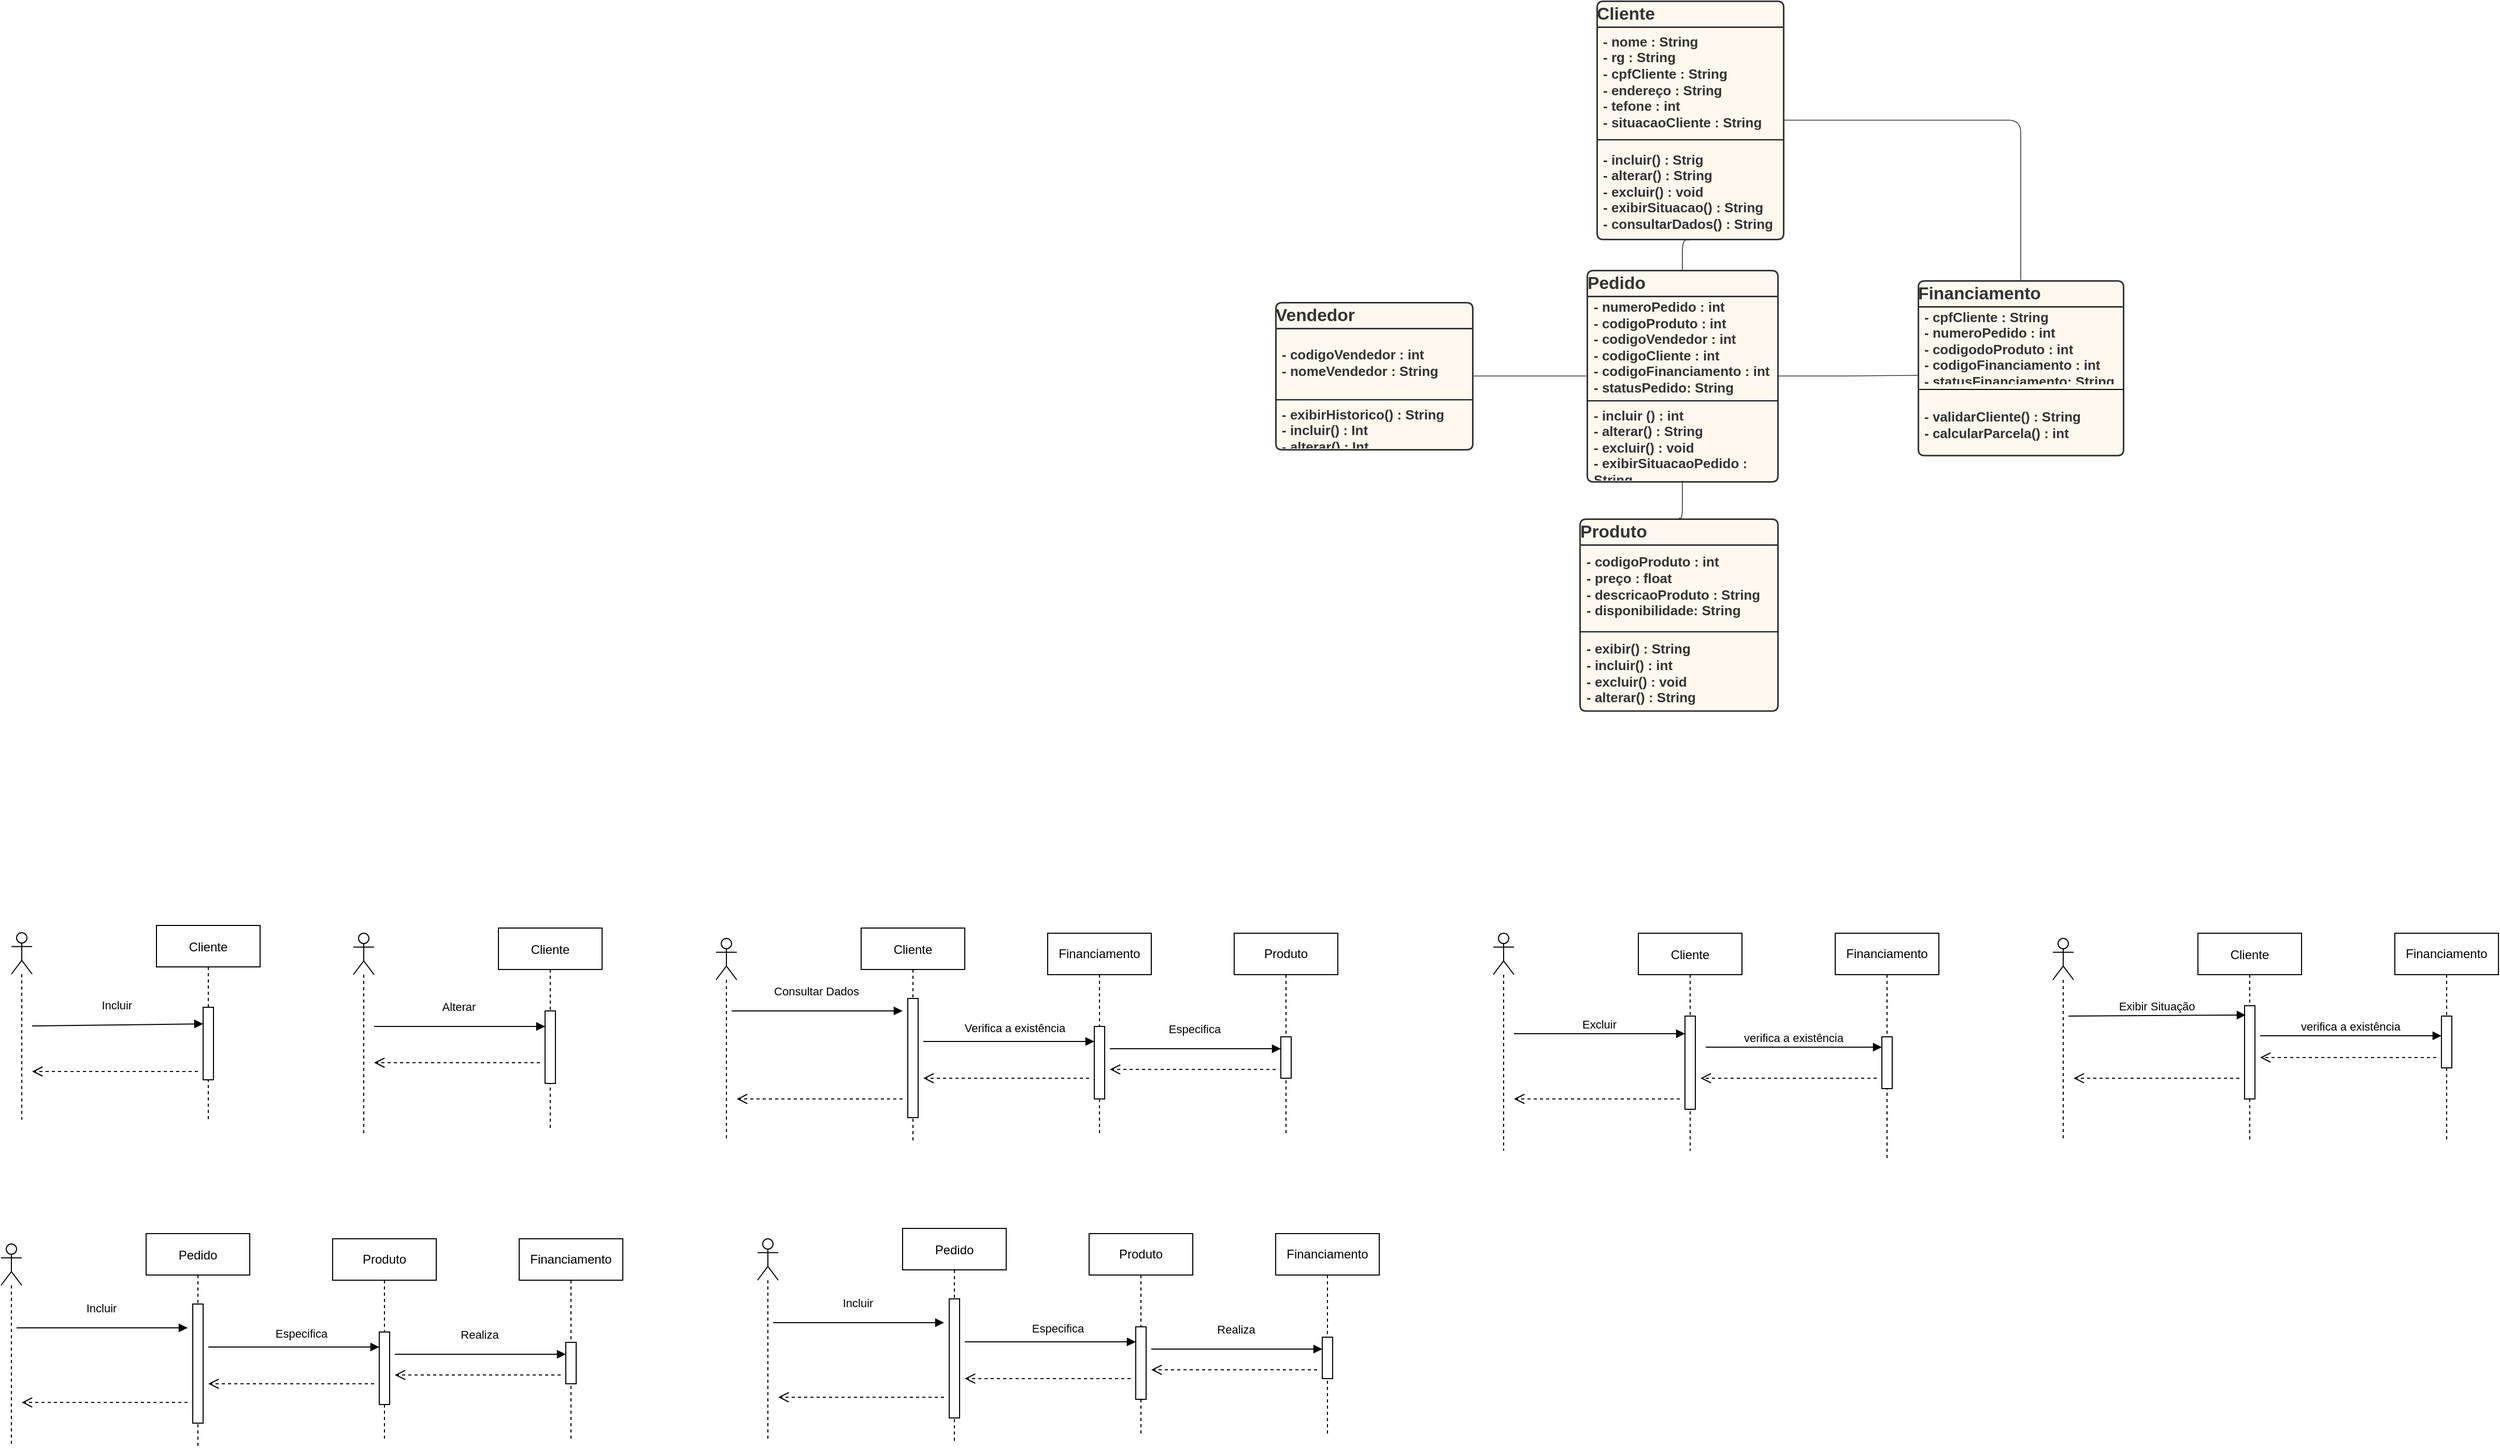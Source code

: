 <mxfile version="14.6.13" type="github">
  <diagram id="kgpKYQtTHZ0yAKxKKP6v" name="Page-1">
    <mxGraphModel dx="2568" dy="1550" grid="1" gridSize="10" guides="1" tooltips="1" connect="1" arrows="1" fold="1" page="1" pageScale="1" pageWidth="850" pageHeight="1100" math="0" shadow="0">
      <root>
        <mxCell id="0" />
        <mxCell id="1" parent="0" />
        <mxCell id="3nuBFxr9cyL0pnOWT2aG-5" value="Cliente" style="shape=umlLifeline;perimeter=lifelinePerimeter;container=1;collapsible=0;recursiveResize=0;rounded=0;shadow=0;strokeWidth=1;" parent="1" vertex="1">
          <mxGeometry x="300" y="80" width="100" height="210" as="geometry" />
        </mxCell>
        <mxCell id="3nuBFxr9cyL0pnOWT2aG-6" value="" style="points=[];perimeter=orthogonalPerimeter;rounded=0;shadow=0;strokeWidth=1;" parent="3nuBFxr9cyL0pnOWT2aG-5" vertex="1">
          <mxGeometry x="45" y="80" width="10" height="90" as="geometry" />
        </mxCell>
        <mxCell id="3nuBFxr9cyL0pnOWT2aG-7" value="" style="verticalAlign=bottom;endArrow=open;dashed=1;endSize=8;shadow=0;strokeWidth=1;" parent="1" edge="1">
          <mxGeometry relative="1" as="geometry">
            <mxPoint x="180" y="240" as="targetPoint" />
            <mxPoint x="340" y="240" as="sourcePoint" />
          </mxGeometry>
        </mxCell>
        <mxCell id="3nuBFxr9cyL0pnOWT2aG-8" value="Excluir" style="verticalAlign=bottom;endArrow=block;entryX=0;entryY=0;shadow=0;strokeWidth=1;" parent="1" edge="1">
          <mxGeometry relative="1" as="geometry">
            <mxPoint x="180" y="177" as="sourcePoint" />
            <mxPoint x="345" y="177" as="targetPoint" />
          </mxGeometry>
        </mxCell>
        <mxCell id="IlzDBT_YhNbfhRG8kvDQ-3" value="" style="shape=umlLifeline;participant=umlActor;perimeter=lifelinePerimeter;whiteSpace=wrap;html=1;container=1;collapsible=0;recursiveResize=0;verticalAlign=top;spacingTop=36;outlineConnect=0;" parent="1" vertex="1">
          <mxGeometry x="160" y="80" width="20" height="210" as="geometry" />
        </mxCell>
        <mxCell id="IlzDBT_YhNbfhRG8kvDQ-4" value="Financiamento" style="shape=umlLifeline;perimeter=lifelinePerimeter;whiteSpace=wrap;html=1;container=1;collapsible=0;recursiveResize=0;outlineConnect=0;" parent="1" vertex="1">
          <mxGeometry x="490" y="80" width="100" height="220" as="geometry" />
        </mxCell>
        <mxCell id="IlzDBT_YhNbfhRG8kvDQ-5" value="" style="points=[];perimeter=orthogonalPerimeter;rounded=0;shadow=0;strokeWidth=1;" parent="1" vertex="1">
          <mxGeometry x="535" y="180" width="10" height="50" as="geometry" />
        </mxCell>
        <mxCell id="IlzDBT_YhNbfhRG8kvDQ-6" value="verifica a existência" style="verticalAlign=bottom;endArrow=block;entryX=0;entryY=0;shadow=0;strokeWidth=1;" parent="1" edge="1">
          <mxGeometry relative="1" as="geometry">
            <mxPoint x="365" y="190.0" as="sourcePoint" />
            <mxPoint x="535" y="190.0" as="targetPoint" />
          </mxGeometry>
        </mxCell>
        <mxCell id="IlzDBT_YhNbfhRG8kvDQ-7" value="" style="verticalAlign=bottom;endArrow=open;dashed=1;endSize=8;exitX=0;exitY=0.95;shadow=0;strokeWidth=1;" parent="1" edge="1">
          <mxGeometry x="-0.059" y="-10" relative="1" as="geometry">
            <mxPoint x="360" y="220.0" as="targetPoint" />
            <mxPoint x="530" y="220.0" as="sourcePoint" />
            <mxPoint as="offset" />
          </mxGeometry>
        </mxCell>
        <mxCell id="IlzDBT_YhNbfhRG8kvDQ-8" value="Cliente" style="shape=umlLifeline;perimeter=lifelinePerimeter;container=1;collapsible=0;recursiveResize=0;rounded=0;shadow=0;strokeWidth=1;" parent="1" vertex="1">
          <mxGeometry x="840" y="80" width="100" height="200" as="geometry" />
        </mxCell>
        <mxCell id="IlzDBT_YhNbfhRG8kvDQ-9" value="" style="points=[];perimeter=orthogonalPerimeter;rounded=0;shadow=0;strokeWidth=1;" parent="IlzDBT_YhNbfhRG8kvDQ-8" vertex="1">
          <mxGeometry x="45" y="70" width="10" height="90" as="geometry" />
        </mxCell>
        <mxCell id="IlzDBT_YhNbfhRG8kvDQ-10" value="" style="verticalAlign=bottom;endArrow=open;dashed=1;endSize=8;shadow=0;strokeWidth=1;" parent="1" edge="1">
          <mxGeometry relative="1" as="geometry">
            <mxPoint x="720" y="220" as="targetPoint" />
            <mxPoint x="880" y="220" as="sourcePoint" />
          </mxGeometry>
        </mxCell>
        <mxCell id="IlzDBT_YhNbfhRG8kvDQ-11" value="Exibir Situação" style="verticalAlign=bottom;endArrow=block;shadow=0;strokeWidth=1;entryX=0.1;entryY=0.1;entryDx=0;entryDy=0;entryPerimeter=0;" parent="1" target="IlzDBT_YhNbfhRG8kvDQ-9" edge="1">
          <mxGeometry relative="1" as="geometry">
            <mxPoint x="715" y="160.0" as="sourcePoint" />
            <mxPoint x="886" y="155" as="targetPoint" />
          </mxGeometry>
        </mxCell>
        <mxCell id="IlzDBT_YhNbfhRG8kvDQ-12" value="" style="shape=umlLifeline;participant=umlActor;perimeter=lifelinePerimeter;whiteSpace=wrap;html=1;container=1;collapsible=0;recursiveResize=0;verticalAlign=top;spacingTop=36;outlineConnect=0;" parent="1" vertex="1">
          <mxGeometry x="700" y="85" width="20" height="195" as="geometry" />
        </mxCell>
        <mxCell id="IlzDBT_YhNbfhRG8kvDQ-13" value="Financiamento" style="shape=umlLifeline;perimeter=lifelinePerimeter;whiteSpace=wrap;html=1;container=1;collapsible=0;recursiveResize=0;outlineConnect=0;" parent="1" vertex="1">
          <mxGeometry x="1030" y="80" width="100" height="200" as="geometry" />
        </mxCell>
        <mxCell id="IlzDBT_YhNbfhRG8kvDQ-14" value="" style="points=[];perimeter=orthogonalPerimeter;rounded=0;shadow=0;strokeWidth=1;" parent="IlzDBT_YhNbfhRG8kvDQ-13" vertex="1">
          <mxGeometry x="45" y="80" width="10" height="50" as="geometry" />
        </mxCell>
        <mxCell id="IlzDBT_YhNbfhRG8kvDQ-15" value="verifica a existência" style="verticalAlign=bottom;endArrow=block;entryX=0;entryY=0.38;shadow=0;strokeWidth=1;entryDx=0;entryDy=0;entryPerimeter=0;" parent="1" target="IlzDBT_YhNbfhRG8kvDQ-14" edge="1">
          <mxGeometry relative="1" as="geometry">
            <mxPoint x="900" y="179" as="sourcePoint" />
            <mxPoint x="1075" y="190.0" as="targetPoint" />
          </mxGeometry>
        </mxCell>
        <mxCell id="IlzDBT_YhNbfhRG8kvDQ-16" value="" style="verticalAlign=bottom;endArrow=open;dashed=1;endSize=8;shadow=0;strokeWidth=1;" parent="1" edge="1">
          <mxGeometry x="-0.059" y="-10" relative="1" as="geometry">
            <mxPoint x="900" y="200" as="targetPoint" />
            <mxPoint x="1070" y="200" as="sourcePoint" />
            <mxPoint as="offset" />
          </mxGeometry>
        </mxCell>
        <mxCell id="IlzDBT_YhNbfhRG8kvDQ-27" value="Cliente" style="shape=umlLifeline;perimeter=lifelinePerimeter;container=1;collapsible=0;recursiveResize=0;rounded=0;shadow=0;strokeWidth=1;" parent="1" vertex="1">
          <mxGeometry x="-450" y="75" width="100" height="205" as="geometry" />
        </mxCell>
        <mxCell id="IlzDBT_YhNbfhRG8kvDQ-28" value="" style="points=[];perimeter=orthogonalPerimeter;rounded=0;shadow=0;strokeWidth=1;" parent="IlzDBT_YhNbfhRG8kvDQ-27" vertex="1">
          <mxGeometry x="45" y="68" width="10" height="115" as="geometry" />
        </mxCell>
        <mxCell id="IlzDBT_YhNbfhRG8kvDQ-30" value="Consultar Dados" style="verticalAlign=bottom;endArrow=block;shadow=0;strokeWidth=1;" parent="1" edge="1">
          <mxGeometry x="-0.005" y="10" relative="1" as="geometry">
            <mxPoint x="-575" y="155.0" as="sourcePoint" />
            <mxPoint x="-410" y="155" as="targetPoint" />
            <mxPoint as="offset" />
          </mxGeometry>
        </mxCell>
        <mxCell id="IlzDBT_YhNbfhRG8kvDQ-31" value="" style="shape=umlLifeline;participant=umlActor;perimeter=lifelinePerimeter;whiteSpace=wrap;html=1;container=1;collapsible=0;recursiveResize=0;verticalAlign=top;spacingTop=36;outlineConnect=0;" parent="1" vertex="1">
          <mxGeometry x="-590" y="85" width="20" height="195" as="geometry" />
        </mxCell>
        <mxCell id="IlzDBT_YhNbfhRG8kvDQ-40" value="Cliente" style="shape=umlLifeline;perimeter=lifelinePerimeter;container=1;collapsible=0;recursiveResize=0;rounded=0;shadow=0;strokeWidth=1;" parent="1" vertex="1">
          <mxGeometry x="-800" y="75" width="100" height="195" as="geometry" />
        </mxCell>
        <mxCell id="IlzDBT_YhNbfhRG8kvDQ-41" value="" style="points=[];perimeter=orthogonalPerimeter;rounded=0;shadow=0;strokeWidth=1;" parent="IlzDBT_YhNbfhRG8kvDQ-40" vertex="1">
          <mxGeometry x="45" y="80" width="10" height="70" as="geometry" />
        </mxCell>
        <mxCell id="IlzDBT_YhNbfhRG8kvDQ-42" value="" style="verticalAlign=bottom;endArrow=open;dashed=1;endSize=8;shadow=0;strokeWidth=1;" parent="1" edge="1">
          <mxGeometry relative="1" as="geometry">
            <mxPoint x="-920" y="205" as="targetPoint" />
            <mxPoint x="-760" y="205" as="sourcePoint" />
          </mxGeometry>
        </mxCell>
        <mxCell id="IlzDBT_YhNbfhRG8kvDQ-43" value="Alterar" style="verticalAlign=bottom;endArrow=block;shadow=0;strokeWidth=1;" parent="1" edge="1">
          <mxGeometry x="-0.005" y="10" relative="1" as="geometry">
            <mxPoint x="-920" y="170" as="sourcePoint" />
            <mxPoint x="-755" y="170" as="targetPoint" />
            <mxPoint as="offset" />
          </mxGeometry>
        </mxCell>
        <mxCell id="IlzDBT_YhNbfhRG8kvDQ-44" value="" style="shape=umlLifeline;participant=umlActor;perimeter=lifelinePerimeter;whiteSpace=wrap;html=1;container=1;collapsible=0;recursiveResize=0;verticalAlign=top;spacingTop=36;outlineConnect=0;" parent="1" vertex="1">
          <mxGeometry x="-940" y="80" width="20" height="195" as="geometry" />
        </mxCell>
        <mxCell id="IlzDBT_YhNbfhRG8kvDQ-46" value="Vendedor" style="html=1;overflow=block;blockSpacing=1;whiteSpace=wrap;swimlane;childLayout=stackLayout;horizontal=1;horizontalStack=0;resizeParent=1;resizeParentMax=0;resizeLast=0;collapsible=0;fontStyle=0;marginBottom=0;swimlaneFillColor=#ffdba9;startSize=25;whiteSpace=wrap;fontSize=16.8;fontColor=#333333;fontStyle=1;align=center;whiteSpace=wrap;align=left;spacing=0;strokeColor=#333333;strokeOpacity=100;fillOpacity=20;rounded=1;absoluteArcSize=1;arcSize=12;fillColor=#ffdba9;strokeWidth=1.5;" parent="1" vertex="1">
          <mxGeometry x="-50" y="-529" width="190" height="142" as="geometry" />
        </mxCell>
        <mxCell id="IlzDBT_YhNbfhRG8kvDQ-47" value="- codigoVendedor : int&#xa;- nomeVendedor : String" style="part=1;html=1;whiteSpace=wrap;resizeHeight=0;strokeColor=none;fillColor=none;align=left;verticalAlign=middle;spacingLeft=4;spacingRight=4;overflow=hidden;rotatable=0;points=[[0,0.5],[1,0.5]];portConstraint=eastwest;swimlaneFillColor=#ffdba9;strokeOpacity=100;fillOpacity=20;whiteSpace=wrap;fontSize=13;fontColor=#333333;fontStyle=1;" parent="IlzDBT_YhNbfhRG8kvDQ-46" vertex="1">
          <mxGeometry y="25" width="190" height="65" as="geometry" />
        </mxCell>
        <mxCell id="IlzDBT_YhNbfhRG8kvDQ-48" value="" style="line;strokeWidth=1;fillColor=none;align=left;verticalAlign=middle;spacingTop=-1;spacingLeft=3;spacingRight=3;rotatable=0;labelPosition=right;points=[];portConstraint=eastwest;" parent="IlzDBT_YhNbfhRG8kvDQ-46" vertex="1">
          <mxGeometry y="90" width="190" height="8" as="geometry" />
        </mxCell>
        <mxCell id="IlzDBT_YhNbfhRG8kvDQ-49" value="- exibirHistorico() : String&#xa;- incluir() : Int&#xa;- alterar() : Int&#xa;- excluir() :  void" style="part=1;html=1;whiteSpace=wrap;resizeHeight=0;strokeColor=none;fillColor=none;align=left;verticalAlign=middle;spacingLeft=4;spacingRight=4;overflow=hidden;rotatable=0;points=[[0,0.5],[1,0.5]];portConstraint=eastwest;swimlaneFillColor=#ffdba9;strokeOpacity=100;fillOpacity=20;whiteSpace=wrap;fontSize=13;fontColor=#333333;fontStyle=1;" parent="IlzDBT_YhNbfhRG8kvDQ-46" vertex="1">
          <mxGeometry y="98" width="190" height="44" as="geometry" />
        </mxCell>
        <mxCell id="IlzDBT_YhNbfhRG8kvDQ-50" value="Financiamento" style="html=1;overflow=block;blockSpacing=1;whiteSpace=wrap;swimlane;childLayout=stackLayout;horizontal=1;horizontalStack=0;resizeParent=1;resizeParentMax=0;resizeLast=0;collapsible=0;fontStyle=0;marginBottom=0;swimlaneFillColor=#ffdba9;startSize=25;whiteSpace=wrap;fontSize=16.8;fontColor=#333333;fontStyle=1;align=center;whiteSpace=wrap;align=left;spacing=0;strokeColor=#333333;strokeOpacity=100;fillOpacity=20;rounded=1;absoluteArcSize=1;arcSize=12;fillColor=#ffdba9;strokeWidth=1.5;" parent="1" vertex="1">
          <mxGeometry x="570" y="-550" width="198" height="168.657" as="geometry" />
        </mxCell>
        <mxCell id="IlzDBT_YhNbfhRG8kvDQ-51" value="- cpfCliente : String&#xa;- numeroPedido : int&#xa;- codigodoProduto :  int&#xa;- codigoFinanciamento : int&#xa;- statusFinanciamento: String" style="part=1;html=1;whiteSpace=wrap;resizeHeight=0;strokeColor=none;fillColor=none;align=left;verticalAlign=middle;spacingLeft=4;spacingRight=4;overflow=hidden;rotatable=0;points=[[0,0.5],[1,0.5]];portConstraint=eastwest;swimlaneFillColor=#ffdba9;strokeOpacity=100;fillOpacity=20;whiteSpace=wrap;fontSize=13;fontColor=#333333;fontStyle=1;" parent="IlzDBT_YhNbfhRG8kvDQ-50" vertex="1">
          <mxGeometry y="25" width="198" height="76" as="geometry" />
        </mxCell>
        <mxCell id="IlzDBT_YhNbfhRG8kvDQ-52" value="" style="line;strokeWidth=1;fillColor=none;align=left;verticalAlign=middle;spacingTop=-1;spacingLeft=3;spacingRight=3;rotatable=0;labelPosition=right;points=[];portConstraint=eastwest;" parent="IlzDBT_YhNbfhRG8kvDQ-50" vertex="1">
          <mxGeometry y="101" width="198" height="8" as="geometry" />
        </mxCell>
        <mxCell id="IlzDBT_YhNbfhRG8kvDQ-53" value="- validarCliente() : String&#xa;- calcularParcela() : int" style="part=1;html=1;whiteSpace=wrap;resizeHeight=0;strokeColor=none;fillColor=none;align=left;verticalAlign=middle;spacingLeft=4;spacingRight=4;overflow=hidden;rotatable=0;points=[[0,0.5],[1,0.5]];portConstraint=eastwest;swimlaneFillColor=#ffdba9;strokeOpacity=100;fillOpacity=20;whiteSpace=wrap;fontSize=13;fontColor=#333333;fontStyle=1;" parent="IlzDBT_YhNbfhRG8kvDQ-50" vertex="1">
          <mxGeometry y="109" width="198" height="59.657" as="geometry" />
        </mxCell>
        <mxCell id="IlzDBT_YhNbfhRG8kvDQ-54" value="Cliente" style="html=1;overflow=block;blockSpacing=1;whiteSpace=wrap;swimlane;childLayout=stackLayout;horizontal=1;horizontalStack=0;resizeParent=1;resizeParentMax=0;resizeLast=0;collapsible=0;fontStyle=0;marginBottom=0;swimlaneFillColor=#ffdba9;startSize=25;whiteSpace=wrap;fontSize=16.8;fontColor=#333333;fontStyle=1;align=center;whiteSpace=wrap;align=left;spacing=0;strokeColor=#333333;strokeOpacity=100;fillOpacity=20;rounded=1;absoluteArcSize=1;arcSize=12;fillColor=#ffdba9;strokeWidth=1.5;" parent="1" vertex="1">
          <mxGeometry x="260" y="-820" width="180" height="230" as="geometry" />
        </mxCell>
        <mxCell id="IlzDBT_YhNbfhRG8kvDQ-55" value="- nome : String&#xa;- rg : String&#xa;- cpfCliente : String&#xa;- endereço : String&#xa;- tefone : int&#xa;- situacaoCliente :  String" style="part=1;html=1;whiteSpace=wrap;resizeHeight=0;strokeColor=none;fillColor=none;align=left;verticalAlign=middle;spacingLeft=4;spacingRight=4;overflow=hidden;rotatable=0;points=[[0,0.5],[1,0.5]];portConstraint=eastwest;swimlaneFillColor=#ffdba9;strokeOpacity=100;fillOpacity=20;whiteSpace=wrap;fontSize=13;fontColor=#333333;fontStyle=1;" parent="IlzDBT_YhNbfhRG8kvDQ-54" vertex="1">
          <mxGeometry y="25" width="180" height="105" as="geometry" />
        </mxCell>
        <mxCell id="IlzDBT_YhNbfhRG8kvDQ-56" value="" style="line;strokeWidth=1;fillColor=none;align=left;verticalAlign=middle;spacingTop=-1;spacingLeft=3;spacingRight=3;rotatable=0;labelPosition=right;points=[];portConstraint=eastwest;" parent="IlzDBT_YhNbfhRG8kvDQ-54" vertex="1">
          <mxGeometry y="130" width="180" height="8" as="geometry" />
        </mxCell>
        <mxCell id="IlzDBT_YhNbfhRG8kvDQ-57" value="- incluir() : Strig&#xa;- alterar() : String&#xa;- excluir() : void&#xa;- exibirSituacao() : String&#xa;- consultarDados() : String" style="part=1;html=1;whiteSpace=wrap;resizeHeight=0;strokeColor=none;fillColor=none;align=left;verticalAlign=middle;spacingLeft=4;spacingRight=4;overflow=hidden;rotatable=0;points=[[0,0.5],[1,0.5]];portConstraint=eastwest;swimlaneFillColor=#ffdba9;strokeOpacity=100;fillOpacity=20;whiteSpace=wrap;fontSize=13;fontColor=#333333;fontStyle=1;" parent="IlzDBT_YhNbfhRG8kvDQ-54" vertex="1">
          <mxGeometry y="138" width="180" height="92" as="geometry" />
        </mxCell>
        <mxCell id="IlzDBT_YhNbfhRG8kvDQ-58" value="Produto" style="html=1;overflow=block;blockSpacing=1;whiteSpace=wrap;swimlane;childLayout=stackLayout;horizontal=1;horizontalStack=0;resizeParent=1;resizeParentMax=0;resizeLast=0;collapsible=0;fontStyle=0;marginBottom=0;swimlaneFillColor=#ffdba9;startSize=25;whiteSpace=wrap;fontSize=16.8;fontColor=#333333;fontStyle=1;align=center;whiteSpace=wrap;align=left;spacing=0;strokeColor=#333333;strokeOpacity=100;fillOpacity=20;rounded=1;absoluteArcSize=1;arcSize=12;fillColor=#ffdba9;strokeWidth=1.5;" parent="1" vertex="1">
          <mxGeometry x="243.5" y="-320" width="191" height="185.25" as="geometry" />
        </mxCell>
        <mxCell id="IlzDBT_YhNbfhRG8kvDQ-59" value="- codigoProduto :  int&#xa;- preço :  float&#xa;- descricaoProduto : String&#xa;- disponibilidade: String" style="part=1;html=1;whiteSpace=wrap;resizeHeight=0;strokeColor=none;fillColor=none;align=left;verticalAlign=middle;spacingLeft=4;spacingRight=4;overflow=hidden;rotatable=0;points=[[0,0.5],[1,0.5]];portConstraint=eastwest;swimlaneFillColor=#ffdba9;strokeOpacity=100;fillOpacity=20;whiteSpace=wrap;fontSize=13;fontColor=#333333;fontStyle=1;" parent="IlzDBT_YhNbfhRG8kvDQ-58" vertex="1">
          <mxGeometry y="25" width="191" height="80" as="geometry" />
        </mxCell>
        <mxCell id="IlzDBT_YhNbfhRG8kvDQ-60" value="" style="line;strokeWidth=1;fillColor=none;align=left;verticalAlign=middle;spacingTop=-1;spacingLeft=3;spacingRight=3;rotatable=0;labelPosition=right;points=[];portConstraint=eastwest;" parent="IlzDBT_YhNbfhRG8kvDQ-58" vertex="1">
          <mxGeometry y="105" width="191" height="8" as="geometry" />
        </mxCell>
        <mxCell id="IlzDBT_YhNbfhRG8kvDQ-61" value="- exibir() :  String&#xa;- incluir() : int&#xa;- excluir() : void&#xa;- alterar() : String" style="part=1;html=1;whiteSpace=wrap;resizeHeight=0;strokeColor=none;fillColor=none;align=left;verticalAlign=middle;spacingLeft=4;spacingRight=4;overflow=hidden;rotatable=0;points=[[0,0.5],[1,0.5]];portConstraint=eastwest;swimlaneFillColor=#ffdba9;strokeOpacity=100;fillOpacity=20;whiteSpace=wrap;fontSize=13;fontColor=#333333;fontStyle=1;" parent="IlzDBT_YhNbfhRG8kvDQ-58" vertex="1">
          <mxGeometry y="113" width="191" height="72.25" as="geometry" />
        </mxCell>
        <UserObject label="" lucidchartObjectId="Kd.h5yDTrZx3" id="IlzDBT_YhNbfhRG8kvDQ-62">
          <mxCell style="html=1;jettySize=18;whiteSpace=wrap;fontSize=13;strokeColor=#333333;strokeOpacity=100;strokeWidth=0.8;rounded=1;arcSize=24;edgeStyle=orthogonalEdgeStyle;startArrow=none;;endArrow=none;;exitX=1.004;exitY=0.5;exitPerimeter=0;entryX=-0.004;entryY=0.5;entryPerimeter=0;" parent="1" source="IlzDBT_YhNbfhRG8kvDQ-46" target="IlzDBT_YhNbfhRG8kvDQ-66" edge="1">
            <mxGeometry width="100" height="100" relative="1" as="geometry">
              <Array as="points" />
            </mxGeometry>
          </mxCell>
        </UserObject>
        <UserObject label="" lucidchartObjectId="ig.h.K.F-uv3" id="IlzDBT_YhNbfhRG8kvDQ-63">
          <mxCell style="html=1;jettySize=18;whiteSpace=wrap;fontSize=13;strokeColor=#333333;strokeOpacity=100;strokeWidth=0.8;rounded=1;arcSize=24;edgeStyle=orthogonalEdgeStyle;startArrow=none;;endArrow=none;;exitX=1.004;exitY=0.5;exitPerimeter=0;entryX=-0.003;entryY=0.542;entryPerimeter=0;" parent="1" source="IlzDBT_YhNbfhRG8kvDQ-66" target="IlzDBT_YhNbfhRG8kvDQ-50" edge="1">
            <mxGeometry width="100" height="100" relative="1" as="geometry">
              <Array as="points" />
            </mxGeometry>
          </mxCell>
        </UserObject>
        <UserObject label="" lucidchartObjectId="ug.h24fv4jcq" id="IlzDBT_YhNbfhRG8kvDQ-64">
          <mxCell style="html=1;jettySize=18;whiteSpace=wrap;fontSize=13;strokeColor=#333333;strokeOpacity=100;strokeWidth=0.8;rounded=1;arcSize=24;edgeStyle=orthogonalEdgeStyle;startArrow=none;;endArrow=none;;exitX=1.003;exitY=0.5;exitPerimeter=0;entryX=0.5;entryY=-0.004;entryPerimeter=0;" parent="1" source="IlzDBT_YhNbfhRG8kvDQ-54" target="IlzDBT_YhNbfhRG8kvDQ-50" edge="1">
            <mxGeometry width="100" height="100" relative="1" as="geometry">
              <Array as="points" />
            </mxGeometry>
          </mxCell>
        </UserObject>
        <UserObject label="" lucidchartObjectId="Vg.hbdh7Q2y." id="IlzDBT_YhNbfhRG8kvDQ-65">
          <mxCell style="html=1;jettySize=18;whiteSpace=wrap;fontSize=13;strokeColor=#333333;strokeOpacity=100;strokeWidth=0.8;rounded=1;arcSize=24;edgeStyle=orthogonalEdgeStyle;startArrow=none;;endArrow=none;;exitX=0.5;exitY=-0.004;exitPerimeter=0;entryX=0.5;entryY=1.003;entryPerimeter=0;" parent="1" source="IlzDBT_YhNbfhRG8kvDQ-58" target="IlzDBT_YhNbfhRG8kvDQ-66" edge="1">
            <mxGeometry width="100" height="100" relative="1" as="geometry">
              <Array as="points" />
            </mxGeometry>
          </mxCell>
        </UserObject>
        <mxCell id="IlzDBT_YhNbfhRG8kvDQ-66" value="Pedido" style="html=1;overflow=block;blockSpacing=1;whiteSpace=wrap;swimlane;childLayout=stackLayout;horizontal=1;horizontalStack=0;resizeParent=1;resizeParentMax=0;resizeLast=0;collapsible=0;fontStyle=0;marginBottom=0;swimlaneFillColor=#ffdba9;startSize=25;whiteSpace=wrap;fontSize=16.8;fontColor=#333333;fontStyle=1;align=center;whiteSpace=wrap;align=left;spacing=0;strokeColor=#333333;strokeOpacity=100;fillOpacity=20;rounded=1;absoluteArcSize=1;arcSize=12;fillColor=#ffdba9;strokeWidth=1.5;" parent="1" vertex="1">
          <mxGeometry x="250.5" y="-560" width="184" height="204" as="geometry" />
        </mxCell>
        <mxCell id="IlzDBT_YhNbfhRG8kvDQ-67" value="-  numeroPedido : int&#xa;- codigoProduto : int&#xa;- codigoVendedor : int&#xa;- codigoCliente : int&#xa;- codigoFinanciamento : int&#xa;- statusPedido: String" style="part=1;html=1;whiteSpace=wrap;resizeHeight=0;strokeColor=none;fillColor=none;align=left;verticalAlign=middle;spacingLeft=4;spacingRight=4;overflow=hidden;rotatable=0;points=[[0,0.5],[1,0.5]];portConstraint=eastwest;swimlaneFillColor=#ffdba9;strokeOpacity=100;fillOpacity=20;whiteSpace=wrap;fontSize=13;fontColor=#333333;fontStyle=1;" parent="IlzDBT_YhNbfhRG8kvDQ-66" vertex="1">
          <mxGeometry y="25" width="184" height="97" as="geometry" />
        </mxCell>
        <mxCell id="IlzDBT_YhNbfhRG8kvDQ-68" value="" style="line;strokeWidth=1;fillColor=none;align=left;verticalAlign=middle;spacingTop=-1;spacingLeft=3;spacingRight=3;rotatable=0;labelPosition=right;points=[];portConstraint=eastwest;" parent="IlzDBT_YhNbfhRG8kvDQ-66" vertex="1">
          <mxGeometry y="122" width="184" height="8" as="geometry" />
        </mxCell>
        <mxCell id="IlzDBT_YhNbfhRG8kvDQ-69" value="- incluir () : int&#xa;- alterar() :  String&#xa;- excluir() :  void&#xa;- exibirSituacaoPedido :  String" style="part=1;html=1;whiteSpace=wrap;resizeHeight=0;strokeColor=none;fillColor=none;align=left;verticalAlign=middle;spacingLeft=4;spacingRight=4;overflow=hidden;rotatable=0;points=[[0,0.5],[1,0.5]];portConstraint=eastwest;swimlaneFillColor=#ffdba9;strokeOpacity=100;fillOpacity=20;whiteSpace=wrap;fontSize=13;fontColor=#333333;fontStyle=1;" parent="IlzDBT_YhNbfhRG8kvDQ-66" vertex="1">
          <mxGeometry y="130" width="184" height="74" as="geometry" />
        </mxCell>
        <UserObject label="" lucidchartObjectId="pIli5hG8k33Q" id="IlzDBT_YhNbfhRG8kvDQ-70">
          <mxCell style="html=1;jettySize=18;whiteSpace=wrap;fontSize=13;strokeColor=#333333;strokeOpacity=100;strokeWidth=0.8;rounded=1;arcSize=24;edgeStyle=orthogonalEdgeStyle;startArrow=none;;endArrow=none;;exitX=0.5;exitY=1.003;exitPerimeter=0;entryX=0.5;entryY=-0.003;entryPerimeter=0;" parent="1" source="IlzDBT_YhNbfhRG8kvDQ-54" target="IlzDBT_YhNbfhRG8kvDQ-66" edge="1">
            <mxGeometry width="100" height="100" relative="1" as="geometry">
              <Array as="points" />
            </mxGeometry>
          </mxCell>
        </UserObject>
        <mxCell id="IlzDBT_YhNbfhRG8kvDQ-71" value="Financiamento" style="shape=umlLifeline;perimeter=lifelinePerimeter;whiteSpace=wrap;html=1;container=1;collapsible=0;recursiveResize=0;outlineConnect=0;" parent="1" vertex="1">
          <mxGeometry x="-270" y="80" width="100" height="195" as="geometry" />
        </mxCell>
        <mxCell id="IlzDBT_YhNbfhRG8kvDQ-73" value="" style="points=[];perimeter=orthogonalPerimeter;rounded=0;shadow=0;strokeWidth=1;" parent="IlzDBT_YhNbfhRG8kvDQ-71" vertex="1">
          <mxGeometry x="45" y="90" width="10" height="70" as="geometry" />
        </mxCell>
        <mxCell id="IlzDBT_YhNbfhRG8kvDQ-72" value="Produto" style="shape=umlLifeline;perimeter=lifelinePerimeter;whiteSpace=wrap;html=1;container=1;collapsible=0;recursiveResize=0;outlineConnect=0;" parent="1" vertex="1">
          <mxGeometry x="-90" y="80" width="100" height="195" as="geometry" />
        </mxCell>
        <mxCell id="IlzDBT_YhNbfhRG8kvDQ-74" value="" style="points=[];perimeter=orthogonalPerimeter;rounded=0;shadow=0;strokeWidth=1;" parent="IlzDBT_YhNbfhRG8kvDQ-72" vertex="1">
          <mxGeometry x="45" y="100" width="10" height="40" as="geometry" />
        </mxCell>
        <mxCell id="IlzDBT_YhNbfhRG8kvDQ-75" value="Verifica a existência " style="verticalAlign=bottom;endArrow=block;shadow=0;strokeWidth=1;" parent="1" edge="1">
          <mxGeometry x="0.091" y="5" relative="1" as="geometry">
            <mxPoint x="-390" y="184.5" as="sourcePoint" />
            <mxPoint x="-225" y="184.5" as="targetPoint" />
            <mxPoint y="1" as="offset" />
          </mxGeometry>
        </mxCell>
        <mxCell id="IlzDBT_YhNbfhRG8kvDQ-76" value="Especifica" style="verticalAlign=bottom;endArrow=block;shadow=0;strokeWidth=1;" parent="1" edge="1">
          <mxGeometry x="-0.005" y="10" relative="1" as="geometry">
            <mxPoint x="-210" y="191.5" as="sourcePoint" />
            <mxPoint x="-45" y="191.5" as="targetPoint" />
            <mxPoint as="offset" />
          </mxGeometry>
        </mxCell>
        <mxCell id="IlzDBT_YhNbfhRG8kvDQ-77" value="" style="verticalAlign=bottom;endArrow=open;dashed=1;endSize=8;shadow=0;strokeWidth=1;" parent="1" edge="1">
          <mxGeometry relative="1" as="geometry">
            <mxPoint x="-210" y="211.5" as="targetPoint" />
            <mxPoint x="-50" y="211.5" as="sourcePoint" />
          </mxGeometry>
        </mxCell>
        <mxCell id="IlzDBT_YhNbfhRG8kvDQ-78" value="" style="verticalAlign=bottom;endArrow=open;dashed=1;endSize=8;shadow=0;strokeWidth=1;" parent="1" edge="1">
          <mxGeometry relative="1" as="geometry">
            <mxPoint x="-390" y="220" as="targetPoint" />
            <mxPoint x="-230" y="220" as="sourcePoint" />
          </mxGeometry>
        </mxCell>
        <mxCell id="IlzDBT_YhNbfhRG8kvDQ-79" value="" style="verticalAlign=bottom;endArrow=open;dashed=1;endSize=8;shadow=0;strokeWidth=1;" parent="1" edge="1">
          <mxGeometry relative="1" as="geometry">
            <mxPoint x="-570" y="240" as="targetPoint" />
            <mxPoint x="-410" y="240" as="sourcePoint" />
          </mxGeometry>
        </mxCell>
        <mxCell id="3U5ALm9_IL3lSpfn8RI8-1" value="Cliente" style="shape=umlLifeline;perimeter=lifelinePerimeter;container=1;collapsible=0;recursiveResize=0;rounded=0;shadow=0;strokeWidth=1;" vertex="1" parent="1">
          <mxGeometry x="-1130" y="72.5" width="100" height="187.5" as="geometry" />
        </mxCell>
        <mxCell id="3U5ALm9_IL3lSpfn8RI8-2" value="" style="points=[];perimeter=orthogonalPerimeter;rounded=0;shadow=0;strokeWidth=1;" vertex="1" parent="3U5ALm9_IL3lSpfn8RI8-1">
          <mxGeometry x="45" y="79" width="10" height="70" as="geometry" />
        </mxCell>
        <mxCell id="3U5ALm9_IL3lSpfn8RI8-3" value="" style="verticalAlign=bottom;endArrow=open;dashed=1;endSize=8;shadow=0;strokeWidth=1;" edge="1" parent="1">
          <mxGeometry relative="1" as="geometry">
            <mxPoint x="-1250" y="213.5" as="targetPoint" />
            <mxPoint x="-1090" y="213.5" as="sourcePoint" />
          </mxGeometry>
        </mxCell>
        <mxCell id="3U5ALm9_IL3lSpfn8RI8-4" value="Incluir" style="verticalAlign=bottom;endArrow=block;shadow=0;strokeWidth=1;" edge="1" parent="1">
          <mxGeometry x="-0.005" y="10" relative="1" as="geometry">
            <mxPoint x="-1250" y="169.5" as="sourcePoint" />
            <mxPoint x="-1085" y="167.5" as="targetPoint" />
            <mxPoint as="offset" />
          </mxGeometry>
        </mxCell>
        <mxCell id="3U5ALm9_IL3lSpfn8RI8-5" value="" style="shape=umlLifeline;participant=umlActor;perimeter=lifelinePerimeter;whiteSpace=wrap;html=1;container=1;collapsible=0;recursiveResize=0;verticalAlign=top;spacingTop=36;outlineConnect=0;" vertex="1" parent="1">
          <mxGeometry x="-1270" y="79.5" width="20" height="180.5" as="geometry" />
        </mxCell>
        <mxCell id="3U5ALm9_IL3lSpfn8RI8-6" value="Pedido" style="shape=umlLifeline;perimeter=lifelinePerimeter;container=1;collapsible=0;recursiveResize=0;rounded=0;shadow=0;strokeWidth=1;" vertex="1" parent="1">
          <mxGeometry x="-1140" y="370" width="100" height="205" as="geometry" />
        </mxCell>
        <mxCell id="3U5ALm9_IL3lSpfn8RI8-7" value="" style="points=[];perimeter=orthogonalPerimeter;rounded=0;shadow=0;strokeWidth=1;" vertex="1" parent="3U5ALm9_IL3lSpfn8RI8-6">
          <mxGeometry x="45" y="68" width="10" height="115" as="geometry" />
        </mxCell>
        <mxCell id="3U5ALm9_IL3lSpfn8RI8-8" value="Incluir" style="verticalAlign=bottom;endArrow=block;shadow=0;strokeWidth=1;" edge="1" parent="1">
          <mxGeometry x="-0.005" y="10" relative="1" as="geometry">
            <mxPoint x="-1265" y="461" as="sourcePoint" />
            <mxPoint x="-1100" y="461" as="targetPoint" />
            <mxPoint as="offset" />
          </mxGeometry>
        </mxCell>
        <mxCell id="3U5ALm9_IL3lSpfn8RI8-9" value="" style="shape=umlLifeline;participant=umlActor;perimeter=lifelinePerimeter;whiteSpace=wrap;html=1;container=1;collapsible=0;recursiveResize=0;verticalAlign=top;spacingTop=36;outlineConnect=0;" vertex="1" parent="1">
          <mxGeometry x="-1280" y="380" width="20" height="195" as="geometry" />
        </mxCell>
        <mxCell id="3U5ALm9_IL3lSpfn8RI8-10" value="Produto" style="shape=umlLifeline;perimeter=lifelinePerimeter;whiteSpace=wrap;html=1;container=1;collapsible=0;recursiveResize=0;outlineConnect=0;" vertex="1" parent="1">
          <mxGeometry x="-960" y="375" width="100" height="195" as="geometry" />
        </mxCell>
        <mxCell id="3U5ALm9_IL3lSpfn8RI8-11" value="" style="points=[];perimeter=orthogonalPerimeter;rounded=0;shadow=0;strokeWidth=1;" vertex="1" parent="3U5ALm9_IL3lSpfn8RI8-10">
          <mxGeometry x="45" y="90" width="10" height="70" as="geometry" />
        </mxCell>
        <mxCell id="3U5ALm9_IL3lSpfn8RI8-12" value="Financiamento" style="shape=umlLifeline;perimeter=lifelinePerimeter;whiteSpace=wrap;html=1;container=1;collapsible=0;recursiveResize=0;outlineConnect=0;" vertex="1" parent="1">
          <mxGeometry x="-780" y="375" width="100" height="195" as="geometry" />
        </mxCell>
        <mxCell id="3U5ALm9_IL3lSpfn8RI8-13" value="" style="points=[];perimeter=orthogonalPerimeter;rounded=0;shadow=0;strokeWidth=1;" vertex="1" parent="3U5ALm9_IL3lSpfn8RI8-12">
          <mxGeometry x="45" y="100" width="10" height="40" as="geometry" />
        </mxCell>
        <mxCell id="3U5ALm9_IL3lSpfn8RI8-14" value="Especifica" style="verticalAlign=bottom;endArrow=block;shadow=0;strokeWidth=1;" edge="1" parent="1">
          <mxGeometry x="0.091" y="5" relative="1" as="geometry">
            <mxPoint x="-1080" y="479.5" as="sourcePoint" />
            <mxPoint x="-915" y="479.5" as="targetPoint" />
            <mxPoint y="1" as="offset" />
          </mxGeometry>
        </mxCell>
        <mxCell id="3U5ALm9_IL3lSpfn8RI8-15" value="Realiza" style="verticalAlign=bottom;endArrow=block;shadow=0;strokeWidth=1;" edge="1" parent="1">
          <mxGeometry x="-0.005" y="10" relative="1" as="geometry">
            <mxPoint x="-900" y="486.5" as="sourcePoint" />
            <mxPoint x="-735" y="486.5" as="targetPoint" />
            <mxPoint as="offset" />
          </mxGeometry>
        </mxCell>
        <mxCell id="3U5ALm9_IL3lSpfn8RI8-16" value="" style="verticalAlign=bottom;endArrow=open;dashed=1;endSize=8;shadow=0;strokeWidth=1;" edge="1" parent="1">
          <mxGeometry relative="1" as="geometry">
            <mxPoint x="-900" y="506.5" as="targetPoint" />
            <mxPoint x="-740" y="506.5" as="sourcePoint" />
          </mxGeometry>
        </mxCell>
        <mxCell id="3U5ALm9_IL3lSpfn8RI8-17" value="" style="verticalAlign=bottom;endArrow=open;dashed=1;endSize=8;shadow=0;strokeWidth=1;" edge="1" parent="1">
          <mxGeometry relative="1" as="geometry">
            <mxPoint x="-1080" y="515" as="targetPoint" />
            <mxPoint x="-920" y="515" as="sourcePoint" />
          </mxGeometry>
        </mxCell>
        <mxCell id="3U5ALm9_IL3lSpfn8RI8-18" value="" style="verticalAlign=bottom;endArrow=open;dashed=1;endSize=8;shadow=0;strokeWidth=1;" edge="1" parent="1">
          <mxGeometry relative="1" as="geometry">
            <mxPoint x="-1260" y="533" as="targetPoint" />
            <mxPoint x="-1100" y="533" as="sourcePoint" />
          </mxGeometry>
        </mxCell>
        <mxCell id="3U5ALm9_IL3lSpfn8RI8-19" value="Pedido" style="shape=umlLifeline;perimeter=lifelinePerimeter;container=1;collapsible=0;recursiveResize=0;rounded=0;shadow=0;strokeWidth=1;" vertex="1" parent="1">
          <mxGeometry x="-410" y="365" width="100" height="205" as="geometry" />
        </mxCell>
        <mxCell id="3U5ALm9_IL3lSpfn8RI8-20" value="" style="points=[];perimeter=orthogonalPerimeter;rounded=0;shadow=0;strokeWidth=1;" vertex="1" parent="3U5ALm9_IL3lSpfn8RI8-19">
          <mxGeometry x="45" y="68" width="10" height="115" as="geometry" />
        </mxCell>
        <mxCell id="3U5ALm9_IL3lSpfn8RI8-21" value="Incluir" style="verticalAlign=bottom;endArrow=block;shadow=0;strokeWidth=1;" edge="1" parent="1">
          <mxGeometry x="-0.005" y="10" relative="1" as="geometry">
            <mxPoint x="-535" y="456" as="sourcePoint" />
            <mxPoint x="-370" y="456" as="targetPoint" />
            <mxPoint as="offset" />
          </mxGeometry>
        </mxCell>
        <mxCell id="3U5ALm9_IL3lSpfn8RI8-22" value="" style="shape=umlLifeline;participant=umlActor;perimeter=lifelinePerimeter;whiteSpace=wrap;html=1;container=1;collapsible=0;recursiveResize=0;verticalAlign=top;spacingTop=36;outlineConnect=0;" vertex="1" parent="1">
          <mxGeometry x="-550" y="375" width="20" height="195" as="geometry" />
        </mxCell>
        <mxCell id="3U5ALm9_IL3lSpfn8RI8-23" value="Produto" style="shape=umlLifeline;perimeter=lifelinePerimeter;whiteSpace=wrap;html=1;container=1;collapsible=0;recursiveResize=0;outlineConnect=0;" vertex="1" parent="1">
          <mxGeometry x="-230" y="370" width="100" height="195" as="geometry" />
        </mxCell>
        <mxCell id="3U5ALm9_IL3lSpfn8RI8-24" value="" style="points=[];perimeter=orthogonalPerimeter;rounded=0;shadow=0;strokeWidth=1;" vertex="1" parent="3U5ALm9_IL3lSpfn8RI8-23">
          <mxGeometry x="45" y="90" width="10" height="70" as="geometry" />
        </mxCell>
        <mxCell id="3U5ALm9_IL3lSpfn8RI8-25" value="Financiamento" style="shape=umlLifeline;perimeter=lifelinePerimeter;whiteSpace=wrap;html=1;container=1;collapsible=0;recursiveResize=0;outlineConnect=0;" vertex="1" parent="1">
          <mxGeometry x="-50" y="370" width="100" height="195" as="geometry" />
        </mxCell>
        <mxCell id="3U5ALm9_IL3lSpfn8RI8-26" value="" style="points=[];perimeter=orthogonalPerimeter;rounded=0;shadow=0;strokeWidth=1;" vertex="1" parent="3U5ALm9_IL3lSpfn8RI8-25">
          <mxGeometry x="45" y="100" width="10" height="40" as="geometry" />
        </mxCell>
        <mxCell id="3U5ALm9_IL3lSpfn8RI8-27" value="Especifica" style="verticalAlign=bottom;endArrow=block;shadow=0;strokeWidth=1;" edge="1" parent="1">
          <mxGeometry x="0.091" y="5" relative="1" as="geometry">
            <mxPoint x="-350" y="474.5" as="sourcePoint" />
            <mxPoint x="-185" y="474.5" as="targetPoint" />
            <mxPoint y="1" as="offset" />
          </mxGeometry>
        </mxCell>
        <mxCell id="3U5ALm9_IL3lSpfn8RI8-28" value="Realiza" style="verticalAlign=bottom;endArrow=block;shadow=0;strokeWidth=1;" edge="1" parent="1">
          <mxGeometry x="-0.005" y="10" relative="1" as="geometry">
            <mxPoint x="-170" y="481.5" as="sourcePoint" />
            <mxPoint x="-5" y="481.5" as="targetPoint" />
            <mxPoint as="offset" />
          </mxGeometry>
        </mxCell>
        <mxCell id="3U5ALm9_IL3lSpfn8RI8-29" value="" style="verticalAlign=bottom;endArrow=open;dashed=1;endSize=8;shadow=0;strokeWidth=1;" edge="1" parent="1">
          <mxGeometry relative="1" as="geometry">
            <mxPoint x="-170" y="501.5" as="targetPoint" />
            <mxPoint x="-10" y="501.5" as="sourcePoint" />
          </mxGeometry>
        </mxCell>
        <mxCell id="3U5ALm9_IL3lSpfn8RI8-30" value="" style="verticalAlign=bottom;endArrow=open;dashed=1;endSize=8;shadow=0;strokeWidth=1;" edge="1" parent="1">
          <mxGeometry relative="1" as="geometry">
            <mxPoint x="-350" y="510" as="targetPoint" />
            <mxPoint x="-190" y="510" as="sourcePoint" />
          </mxGeometry>
        </mxCell>
        <mxCell id="3U5ALm9_IL3lSpfn8RI8-31" value="" style="verticalAlign=bottom;endArrow=open;dashed=1;endSize=8;shadow=0;strokeWidth=1;" edge="1" parent="1">
          <mxGeometry relative="1" as="geometry">
            <mxPoint x="-530" y="528" as="targetPoint" />
            <mxPoint x="-370" y="528" as="sourcePoint" />
          </mxGeometry>
        </mxCell>
      </root>
    </mxGraphModel>
  </diagram>
</mxfile>
